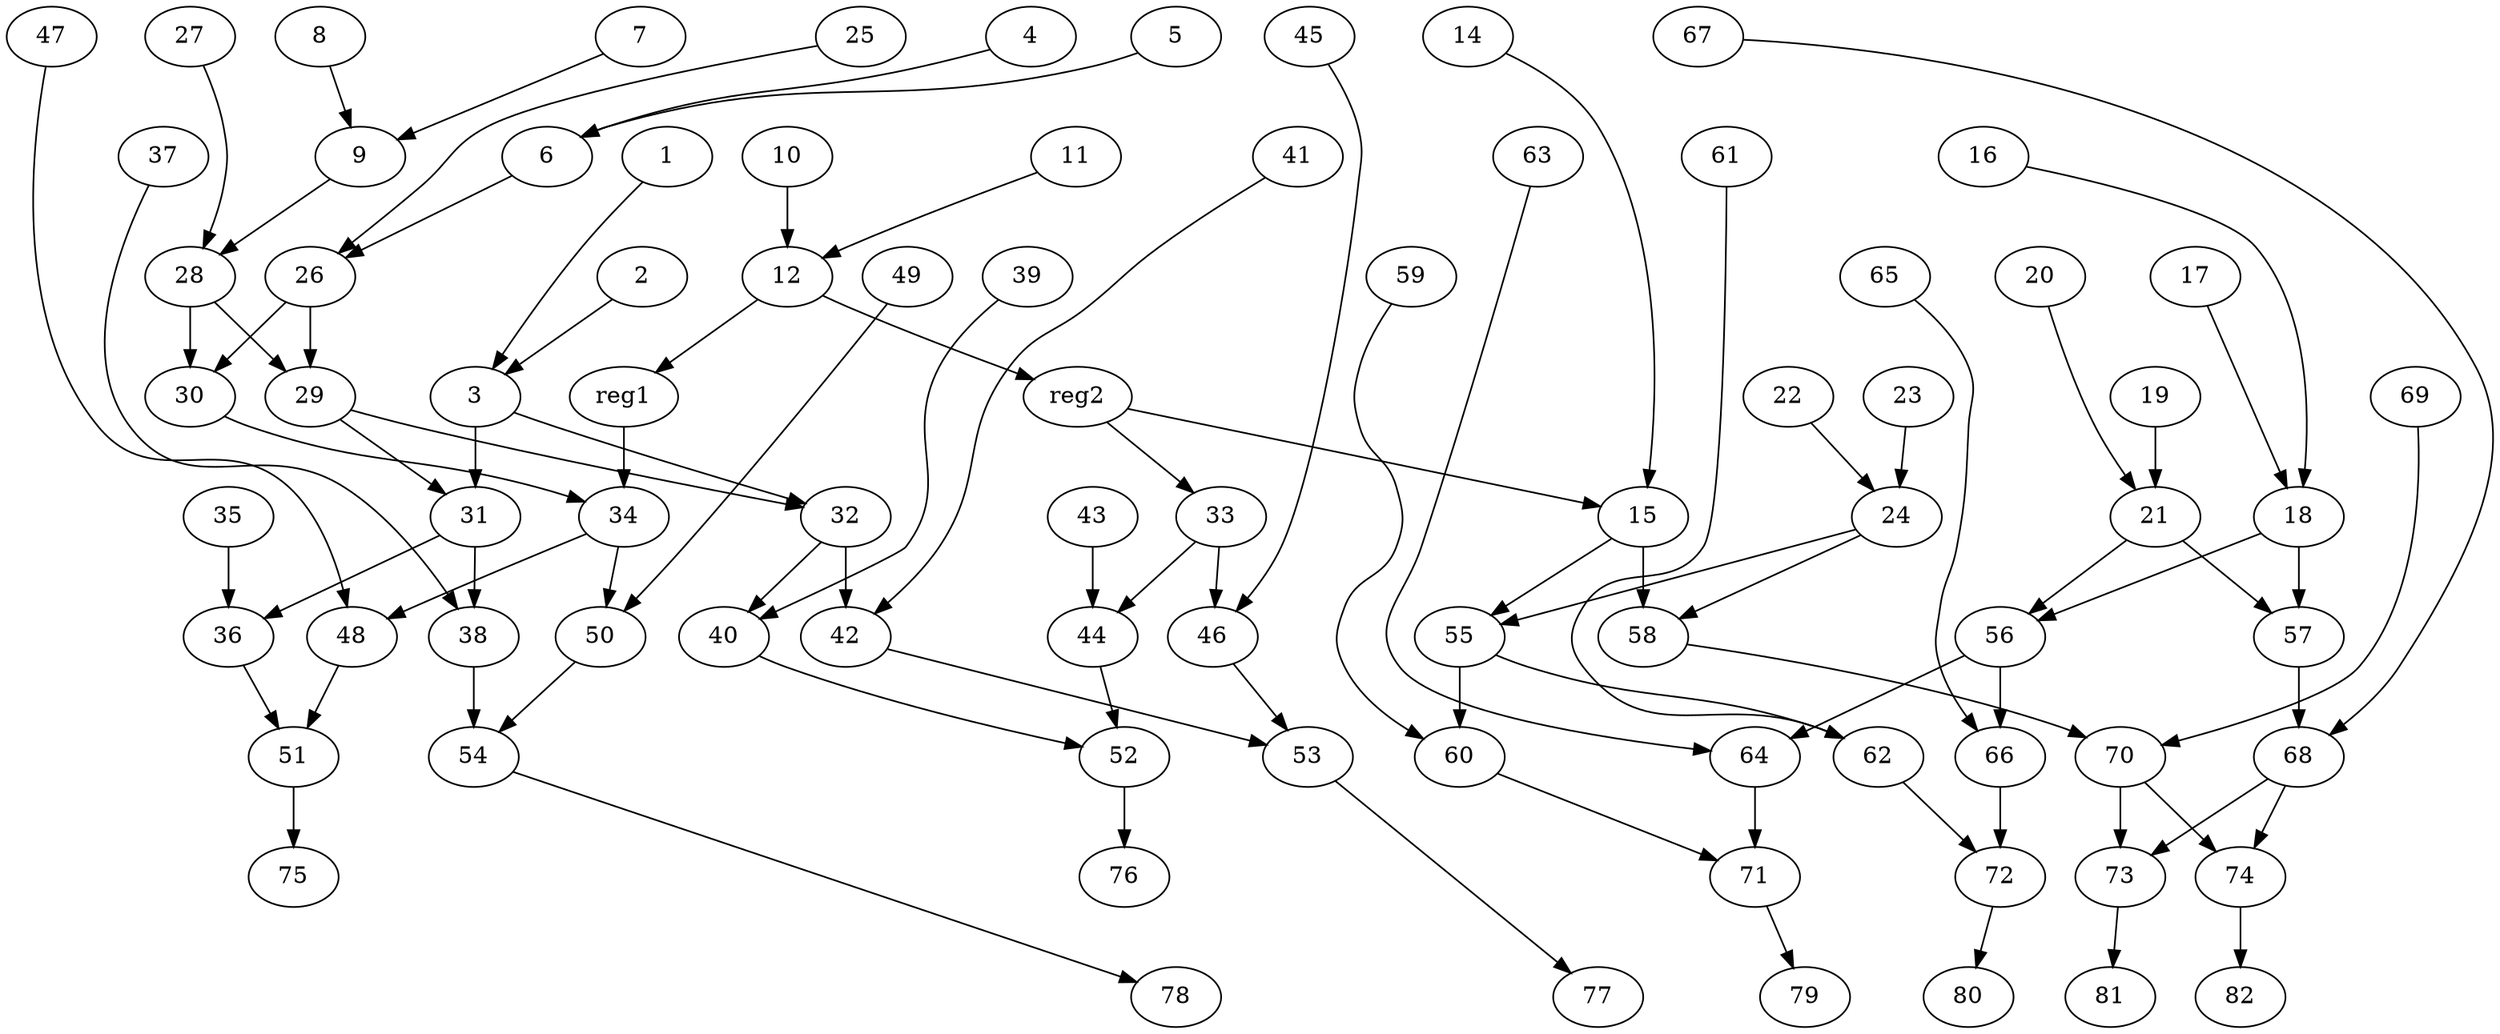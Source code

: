 digraph G {
    1;
    3;
    2;
    31;
    32;
    4;
    6;
    5;
    26;
    7;
    9;
    8;
    28;
    10;
    12;
    11;
    reg1;
    reg2;
    14;
    15;
    55;
    58;
    16;
    18;
    17;
    57;
    56;
    19;
    21;
    20;
    22;
    24;
    23;
    25;
    30;
    29;
    27;
    34;
    36;
    38;
    40;
    42;
    33;
    44;
    46;
    48;
    50;
    35;
    51;
    37;
    54;
    39;
    52;
    41;
    53;
    43;
    45;
    47;
    49;
    75;
    76;
    77;
    78;
    60;
    62;
    66;
    64;
    68;
    70;
    59;
    71;
    61;
    72;
    63;
    65;
    67;
    73;
    74;
    69;
    79;
    80;
    81;
    82;
    1 -> 3 [weight=0];
    3 -> 31 [weight=2];
    3 -> 32 [weight=0];
    2 -> 3 [weight=0];
    31 -> 36 [weight=0];
    31 -> 38 [weight=0];
    32 -> 40 [weight=0];
    32 -> 42 [weight=2];
    4 -> 6 [weight=0];
    6 -> 26 [weight=0];
    5 -> 6 [weight=0];
    26 -> 30 [weight=1];
    26 -> 29 [weight=3];
    7 -> 9 [weight=0];
    9 -> 28 [weight=0];
    8 -> 9 [weight=0];
    28 -> 30 [weight=4];
    28 -> 29 [weight=0];
    10 -> 12 [weight=1];
    12 -> reg1 [weight=0];
    12 -> reg2 [weight=0];
    11 -> 12 [weight=0];
    reg1 -> 34 [weight=8];
    reg2 -> 33 [weight=0];
    reg2 -> 15 [weight=0];
    14 -> 15 [weight=0];
    15 -> 55 [weight=0];
    15 -> 58 [weight=2];
    55 -> 60 [weight=8];
    55 -> 62 [weight=0];
    58 -> 70 [weight=0];
    16 -> 18 [weight=0];
    18 -> 57 [weight=2];
    18 -> 56 [weight=0];
    17 -> 18 [weight=0];
    57 -> 68 [weight=1];
    56 -> 66 [weight=5];
    56 -> 64 [weight=0];
    19 -> 21 [weight=1];
    21 -> 57 [weight=0];
    21 -> 56 [weight=0];
    20 -> 21 [weight=0];
    22 -> 24 [weight=1];
    24 -> 55 [weight=0];
    24 -> 58 [weight=0];
    23 -> 24 [weight=1];
    25 -> 26 [weight=0];
    30 -> 34 [weight=0];
    29 -> 31 [weight=0];
    29 -> 32 [weight=0];
    27 -> 28 [weight=0];
    34 -> 48 [weight=0];
    34 -> 50 [weight=0];
    36 -> 51 [weight=0];
    38 -> 54 [weight=4];
    40 -> 52 [weight=0];
    42 -> 53 [weight=0];
    33 -> 44 [weight=0];
    33 -> 46 [weight=0];
    44 -> 52 [weight=0];
    46 -> 53 [weight=0];
    48 -> 51 [weight=0];
    50 -> 54 [weight=0];
    35 -> 36 [weight=2];
    51 -> 75 [weight=1];
    37 -> 38 [weight=0];
    54 -> 78 [weight=0];
    39 -> 40 [weight=0];
    52 -> 76 [weight=2];
    41 -> 42 [weight=0];
    53 -> 77 [weight=0];
    43 -> 44 [weight=3];
    45 -> 46 [weight=0];
    47 -> 48 [weight=0];
    49 -> 50 [weight=0];
    60 -> 71 [weight=0];
    62 -> 72 [weight=0];
    66 -> 72 [weight=0];
    64 -> 71 [weight=1];
    68 -> 73 [weight=0];
    68 -> 74 [weight=0];
    70 -> 73 [weight=2];
    70 -> 74 [weight=0];
    59 -> 60 [weight=0];
    71 -> 79 [weight=0];
    61 -> 62 [weight=0];
    72 -> 80 [weight=0];
    63 -> 64 [weight=0];
    65 -> 66 [weight=0];
    67 -> 68 [weight=0];
    73 -> 81 [weight=0];
    74 -> 82 [weight=1];
    69 -> 70 [weight=0];
}
